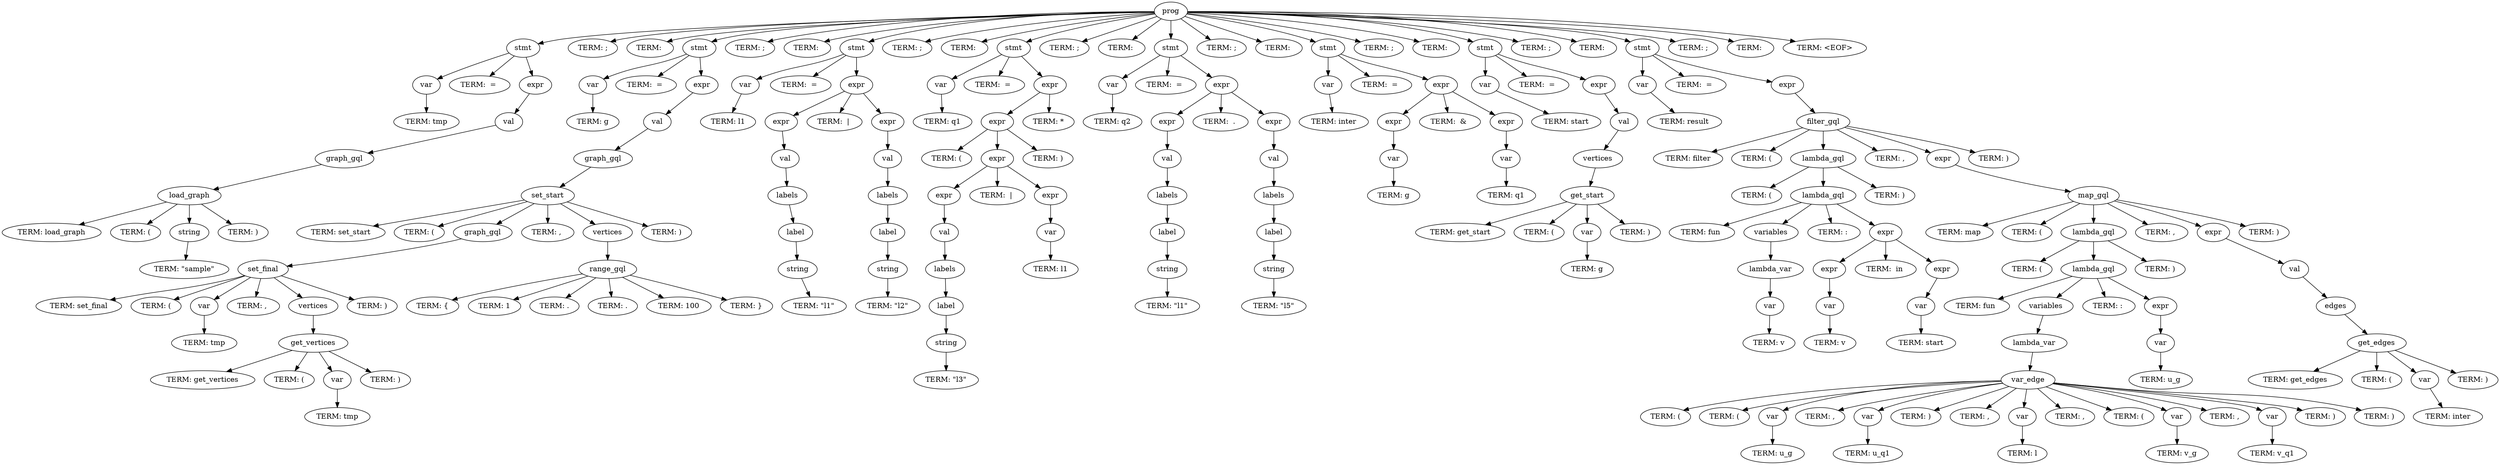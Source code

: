 digraph tree {
1 [label=prog];
1 -> 2;
2 [label=stmt];
2 -> 3;
3 [label=var];
3 -> 4;
4 [label="TERM: tmp"];
2 -> 5;
5 [label="TERM:  = "];
2 -> 6;
6 [label=expr];
6 -> 7;
7 [label=val];
7 -> 8;
8 [label=graph_gql];
8 -> 9;
9 [label=load_graph];
9 -> 10;
10 [label="TERM: load_graph"];
9 -> 11;
11 [label="TERM: ("];
9 -> 12;
12 [label=string];
12 -> 13;
13 [label="TERM: \"sample\""];
9 -> 14;
14 [label="TERM: )"];
1 -> 15;
15 [label="TERM: ;"];
1 -> 16;
16 [label="TERM: \n"];
1 -> 17;
17 [label=stmt];
17 -> 18;
18 [label=var];
18 -> 19;
19 [label="TERM: g"];
17 -> 20;
20 [label="TERM:  = "];
17 -> 21;
21 [label=expr];
21 -> 22;
22 [label=val];
22 -> 23;
23 [label=graph_gql];
23 -> 24;
24 [label=set_start];
24 -> 25;
25 [label="TERM: set_start"];
24 -> 26;
26 [label="TERM: ("];
24 -> 27;
27 [label=graph_gql];
27 -> 28;
28 [label=set_final];
28 -> 29;
29 [label="TERM: set_final"];
28 -> 30;
30 [label="TERM: ("];
28 -> 31;
31 [label=var];
31 -> 32;
32 [label="TERM: tmp"];
28 -> 33;
33 [label="TERM: , "];
28 -> 34;
34 [label=vertices];
34 -> 35;
35 [label=get_vertices];
35 -> 36;
36 [label="TERM: get_vertices"];
35 -> 37;
37 [label="TERM: ("];
35 -> 38;
38 [label=var];
38 -> 39;
39 [label="TERM: tmp"];
35 -> 40;
40 [label="TERM: )"];
28 -> 41;
41 [label="TERM: )"];
24 -> 42;
42 [label="TERM: , "];
24 -> 43;
43 [label=vertices];
43 -> 44;
44 [label=range_gql];
44 -> 45;
45 [label="TERM: {"];
44 -> 46;
46 [label="TERM: 1"];
44 -> 47;
47 [label="TERM: ."];
44 -> 48;
48 [label="TERM: ."];
44 -> 49;
49 [label="TERM: 100"];
44 -> 50;
50 [label="TERM: }"];
24 -> 51;
51 [label="TERM: )"];
1 -> 52;
52 [label="TERM: ;"];
1 -> 53;
53 [label="TERM: \n"];
1 -> 54;
54 [label=stmt];
54 -> 55;
55 [label=var];
55 -> 56;
56 [label="TERM: l1"];
54 -> 57;
57 [label="TERM:  = "];
54 -> 58;
58 [label=expr];
58 -> 59;
59 [label=expr];
59 -> 60;
60 [label=val];
60 -> 61;
61 [label=labels];
61 -> 62;
62 [label=label];
62 -> 63;
63 [label=string];
63 -> 64;
64 [label="TERM: \"l1\""];
58 -> 65;
65 [label="TERM:  | "];
58 -> 66;
66 [label=expr];
66 -> 67;
67 [label=val];
67 -> 68;
68 [label=labels];
68 -> 69;
69 [label=label];
69 -> 70;
70 [label=string];
70 -> 71;
71 [label="TERM: \"l2\""];
1 -> 72;
72 [label="TERM: ;"];
1 -> 73;
73 [label="TERM: \n"];
1 -> 74;
74 [label=stmt];
74 -> 75;
75 [label=var];
75 -> 76;
76 [label="TERM: q1"];
74 -> 77;
77 [label="TERM:  = "];
74 -> 78;
78 [label=expr];
78 -> 79;
79 [label=expr];
79 -> 80;
80 [label="TERM: ("];
79 -> 81;
81 [label=expr];
81 -> 82;
82 [label=expr];
82 -> 83;
83 [label=val];
83 -> 84;
84 [label=labels];
84 -> 85;
85 [label=label];
85 -> 86;
86 [label=string];
86 -> 87;
87 [label="TERM: \"l3\""];
81 -> 88;
88 [label="TERM:  | "];
81 -> 89;
89 [label=expr];
89 -> 90;
90 [label=var];
90 -> 91;
91 [label="TERM: l1"];
79 -> 92;
92 [label="TERM: )"];
78 -> 93;
93 [label="TERM: *"];
1 -> 94;
94 [label="TERM: ;"];
1 -> 95;
95 [label="TERM: \n"];
1 -> 96;
96 [label=stmt];
96 -> 97;
97 [label=var];
97 -> 98;
98 [label="TERM: q2"];
96 -> 99;
99 [label="TERM:  = "];
96 -> 100;
100 [label=expr];
100 -> 101;
101 [label=expr];
101 -> 102;
102 [label=val];
102 -> 103;
103 [label=labels];
103 -> 104;
104 [label=label];
104 -> 105;
105 [label=string];
105 -> 106;
106 [label="TERM: \"l1\""];
100 -> 107;
107 [label="TERM:  . "];
100 -> 108;
108 [label=expr];
108 -> 109;
109 [label=val];
109 -> 110;
110 [label=labels];
110 -> 111;
111 [label=label];
111 -> 112;
112 [label=string];
112 -> 113;
113 [label="TERM: \"l5\""];
1 -> 114;
114 [label="TERM: ;"];
1 -> 115;
115 [label="TERM: \n"];
1 -> 116;
116 [label=stmt];
116 -> 117;
117 [label=var];
117 -> 118;
118 [label="TERM: inter"];
116 -> 119;
119 [label="TERM:  = "];
116 -> 120;
120 [label=expr];
120 -> 121;
121 [label=expr];
121 -> 122;
122 [label=var];
122 -> 123;
123 [label="TERM: g"];
120 -> 124;
124 [label="TERM:  & "];
120 -> 125;
125 [label=expr];
125 -> 126;
126 [label=var];
126 -> 127;
127 [label="TERM: q1"];
1 -> 128;
128 [label="TERM: ;"];
1 -> 129;
129 [label="TERM: \n"];
1 -> 130;
130 [label=stmt];
130 -> 131;
131 [label=var];
131 -> 132;
132 [label="TERM: start"];
130 -> 133;
133 [label="TERM:  = "];
130 -> 134;
134 [label=expr];
134 -> 135;
135 [label=val];
135 -> 136;
136 [label=vertices];
136 -> 137;
137 [label=get_start];
137 -> 138;
138 [label="TERM: get_start"];
137 -> 139;
139 [label="TERM: ("];
137 -> 140;
140 [label=var];
140 -> 141;
141 [label="TERM: g"];
137 -> 142;
142 [label="TERM: )"];
1 -> 143;
143 [label="TERM: ;"];
1 -> 144;
144 [label="TERM: \n"];
1 -> 145;
145 [label=stmt];
145 -> 146;
146 [label=var];
146 -> 147;
147 [label="TERM: result"];
145 -> 148;
148 [label="TERM:  = "];
145 -> 149;
149 [label=expr];
149 -> 150;
150 [label=filter_gql];
150 -> 151;
151 [label="TERM: filter"];
150 -> 152;
152 [label="TERM: ("];
150 -> 153;
153 [label=lambda_gql];
153 -> 154;
154 [label="TERM: ("];
153 -> 155;
155 [label=lambda_gql];
155 -> 156;
156 [label="TERM: fun "];
155 -> 157;
157 [label=variables];
157 -> 158;
158 [label=lambda_var];
158 -> 159;
159 [label=var];
159 -> 160;
160 [label="TERM: v"];
155 -> 161;
161 [label="TERM: : "];
155 -> 162;
162 [label=expr];
162 -> 163;
163 [label=expr];
163 -> 164;
164 [label=var];
164 -> 165;
165 [label="TERM: v"];
162 -> 166;
166 [label="TERM:  in "];
162 -> 167;
167 [label=expr];
167 -> 168;
168 [label=var];
168 -> 169;
169 [label="TERM: start"];
153 -> 170;
170 [label="TERM: )"];
150 -> 171;
171 [label="TERM: , "];
150 -> 172;
172 [label=expr];
172 -> 173;
173 [label=map_gql];
173 -> 174;
174 [label="TERM: map"];
173 -> 175;
175 [label="TERM: ("];
173 -> 176;
176 [label=lambda_gql];
176 -> 177;
177 [label="TERM: ("];
176 -> 178;
178 [label=lambda_gql];
178 -> 179;
179 [label="TERM: fun "];
178 -> 180;
180 [label=variables];
180 -> 181;
181 [label=lambda_var];
181 -> 182;
182 [label=var_edge];
182 -> 183;
183 [label="TERM: ("];
182 -> 184;
184 [label="TERM: ("];
182 -> 185;
185 [label=var];
185 -> 186;
186 [label="TERM: u_g"];
182 -> 187;
187 [label="TERM: ,"];
182 -> 188;
188 [label=var];
188 -> 189;
189 [label="TERM: u_q1"];
182 -> 190;
190 [label="TERM: )"];
182 -> 191;
191 [label="TERM: ,"];
182 -> 192;
192 [label=var];
192 -> 193;
193 [label="TERM: l"];
182 -> 194;
194 [label="TERM: ,"];
182 -> 195;
195 [label="TERM: ("];
182 -> 196;
196 [label=var];
196 -> 197;
197 [label="TERM: v_g"];
182 -> 198;
198 [label="TERM: ,"];
182 -> 199;
199 [label=var];
199 -> 200;
200 [label="TERM: v_q1"];
182 -> 201;
201 [label="TERM: )"];
182 -> 202;
202 [label="TERM: )"];
178 -> 203;
203 [label="TERM: : "];
178 -> 204;
204 [label=expr];
204 -> 205;
205 [label=var];
205 -> 206;
206 [label="TERM: u_g"];
176 -> 207;
207 [label="TERM: )"];
173 -> 208;
208 [label="TERM: , "];
173 -> 209;
209 [label=expr];
209 -> 210;
210 [label=val];
210 -> 211;
211 [label=edges];
211 -> 212;
212 [label=get_edges];
212 -> 213;
213 [label="TERM: get_edges"];
212 -> 214;
214 [label="TERM: ("];
212 -> 215;
215 [label=var];
215 -> 216;
216 [label="TERM: inter"];
212 -> 217;
217 [label="TERM: )"];
173 -> 218;
218 [label="TERM: )"];
150 -> 219;
219 [label="TERM: )"];
1 -> 220;
220 [label="TERM: ;"];
1 -> 221;
221 [label="TERM: \n"];
1 -> 222;
222 [label="TERM: <EOF>"];
}

